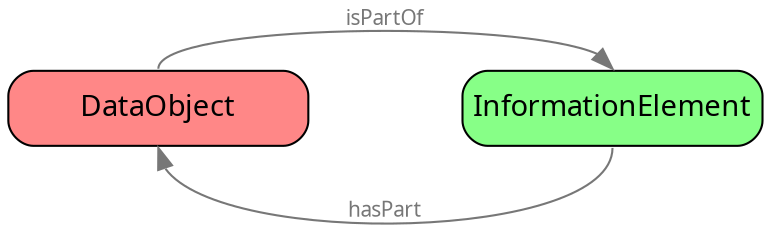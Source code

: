 digraph {
  rankdir=LR;
  bgcolor=transparent;
  node [shape="box", style="filled,rounded",fontname="sans-serif", fixedsize=true,width=2];

  "DataObject" [fillcolor="#ff000077"];
  "InformationElement" [fillcolor="#00ff0077"];

  "DataObject":n -> "InformationElement":n [color="#777777ff",fontcolor="#777777ff",label="isPartOf",fontsize=10,fontname="sans-serif"];
  "InformationElement":s -> "DataObject":s [color="#777777ff",fontcolor="#777777ff",label="hasPart",fontsize=10,fontname="sans-serif"];
}
